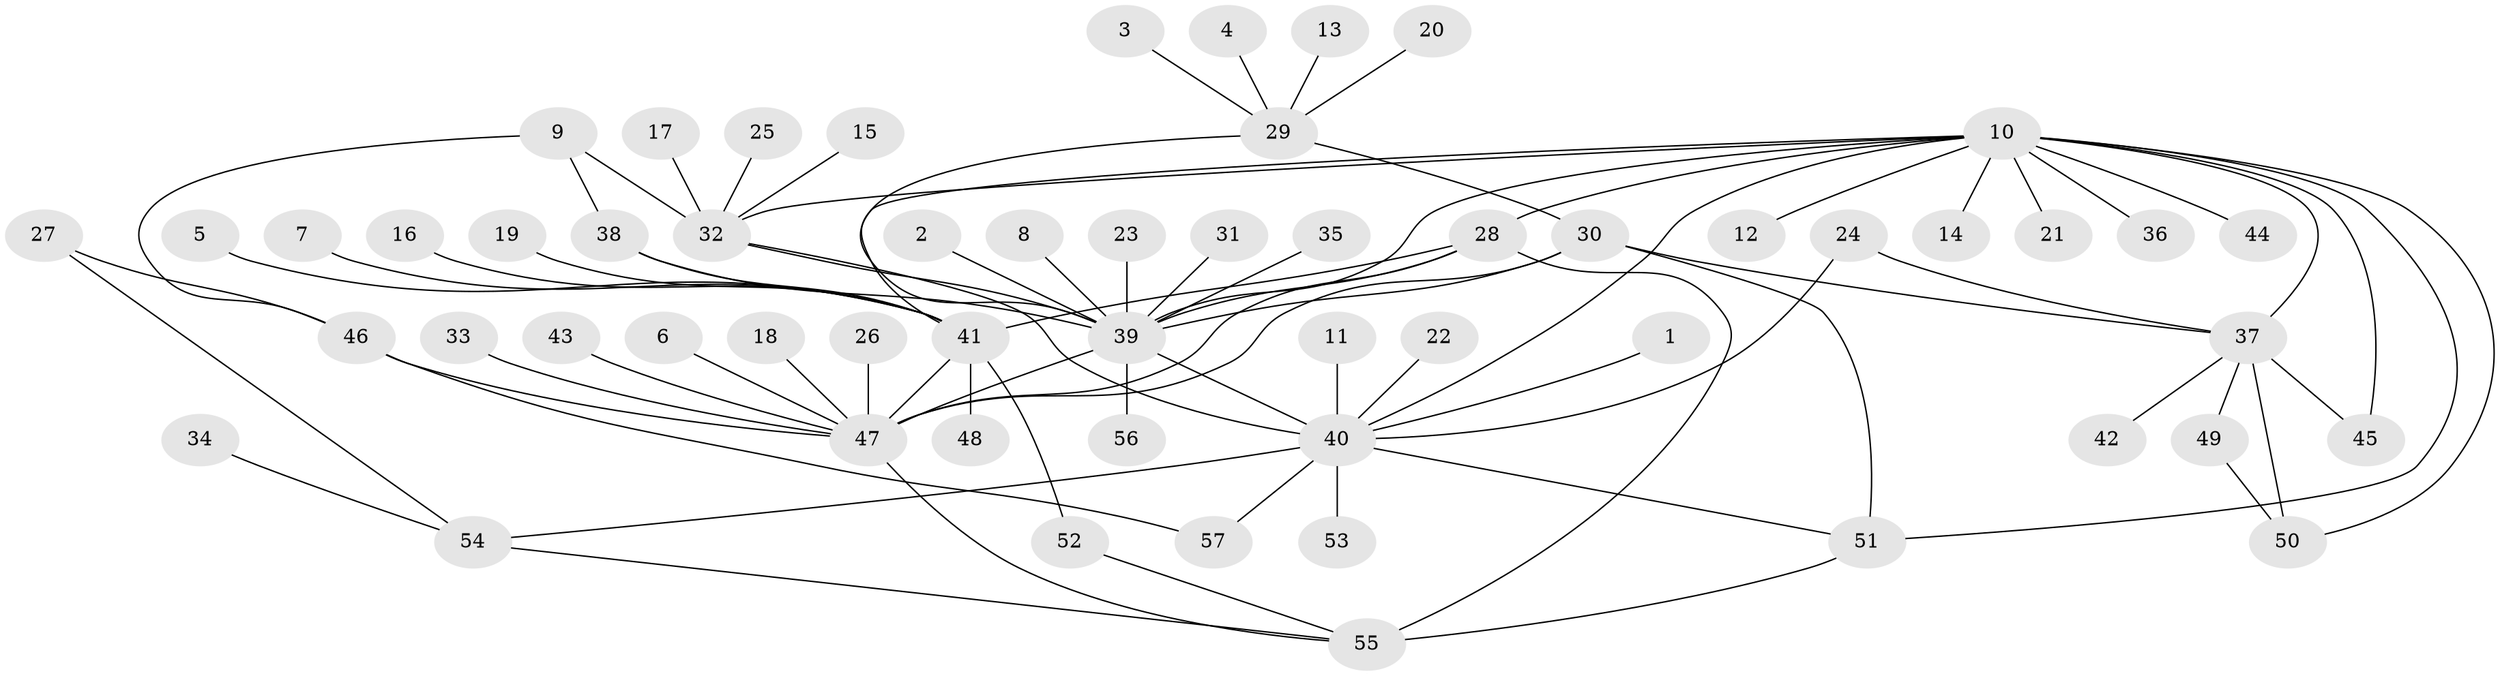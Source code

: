 // original degree distribution, {12: 0.008849557522123894, 1: 0.49557522123893805, 20: 0.008849557522123894, 3: 0.09734513274336283, 8: 0.02654867256637168, 14: 0.008849557522123894, 13: 0.008849557522123894, 6: 0.017699115044247787, 2: 0.24778761061946902, 5: 0.035398230088495575, 11: 0.008849557522123894, 7: 0.008849557522123894, 4: 0.02654867256637168}
// Generated by graph-tools (version 1.1) at 2025/25/03/09/25 03:25:58]
// undirected, 57 vertices, 81 edges
graph export_dot {
graph [start="1"]
  node [color=gray90,style=filled];
  1;
  2;
  3;
  4;
  5;
  6;
  7;
  8;
  9;
  10;
  11;
  12;
  13;
  14;
  15;
  16;
  17;
  18;
  19;
  20;
  21;
  22;
  23;
  24;
  25;
  26;
  27;
  28;
  29;
  30;
  31;
  32;
  33;
  34;
  35;
  36;
  37;
  38;
  39;
  40;
  41;
  42;
  43;
  44;
  45;
  46;
  47;
  48;
  49;
  50;
  51;
  52;
  53;
  54;
  55;
  56;
  57;
  1 -- 40 [weight=1.0];
  2 -- 39 [weight=1.0];
  3 -- 29 [weight=1.0];
  4 -- 29 [weight=1.0];
  5 -- 41 [weight=1.0];
  6 -- 47 [weight=1.0];
  7 -- 41 [weight=1.0];
  8 -- 39 [weight=1.0];
  9 -- 32 [weight=1.0];
  9 -- 38 [weight=1.0];
  9 -- 46 [weight=1.0];
  10 -- 12 [weight=1.0];
  10 -- 14 [weight=1.0];
  10 -- 21 [weight=1.0];
  10 -- 28 [weight=1.0];
  10 -- 32 [weight=1.0];
  10 -- 36 [weight=1.0];
  10 -- 37 [weight=2.0];
  10 -- 39 [weight=1.0];
  10 -- 40 [weight=2.0];
  10 -- 41 [weight=1.0];
  10 -- 44 [weight=1.0];
  10 -- 45 [weight=1.0];
  10 -- 50 [weight=1.0];
  10 -- 51 [weight=1.0];
  11 -- 40 [weight=1.0];
  13 -- 29 [weight=1.0];
  15 -- 32 [weight=1.0];
  16 -- 41 [weight=1.0];
  17 -- 32 [weight=1.0];
  18 -- 47 [weight=1.0];
  19 -- 41 [weight=1.0];
  20 -- 29 [weight=1.0];
  22 -- 40 [weight=1.0];
  23 -- 39 [weight=1.0];
  24 -- 37 [weight=1.0];
  24 -- 40 [weight=1.0];
  25 -- 32 [weight=1.0];
  26 -- 47 [weight=1.0];
  27 -- 46 [weight=1.0];
  27 -- 54 [weight=1.0];
  28 -- 39 [weight=1.0];
  28 -- 41 [weight=1.0];
  28 -- 47 [weight=1.0];
  28 -- 55 [weight=1.0];
  29 -- 30 [weight=1.0];
  29 -- 39 [weight=1.0];
  30 -- 37 [weight=1.0];
  30 -- 39 [weight=1.0];
  30 -- 47 [weight=1.0];
  30 -- 51 [weight=1.0];
  31 -- 39 [weight=1.0];
  32 -- 39 [weight=2.0];
  32 -- 40 [weight=1.0];
  33 -- 47 [weight=1.0];
  34 -- 54 [weight=1.0];
  35 -- 39 [weight=1.0];
  37 -- 42 [weight=1.0];
  37 -- 45 [weight=1.0];
  37 -- 49 [weight=1.0];
  37 -- 50 [weight=1.0];
  38 -- 39 [weight=1.0];
  38 -- 41 [weight=1.0];
  39 -- 40 [weight=3.0];
  39 -- 47 [weight=2.0];
  39 -- 56 [weight=1.0];
  40 -- 51 [weight=1.0];
  40 -- 53 [weight=1.0];
  40 -- 54 [weight=1.0];
  40 -- 57 [weight=1.0];
  41 -- 47 [weight=1.0];
  41 -- 48 [weight=1.0];
  41 -- 52 [weight=1.0];
  43 -- 47 [weight=1.0];
  46 -- 47 [weight=1.0];
  46 -- 57 [weight=1.0];
  47 -- 55 [weight=1.0];
  49 -- 50 [weight=1.0];
  51 -- 55 [weight=2.0];
  52 -- 55 [weight=1.0];
  54 -- 55 [weight=1.0];
}
